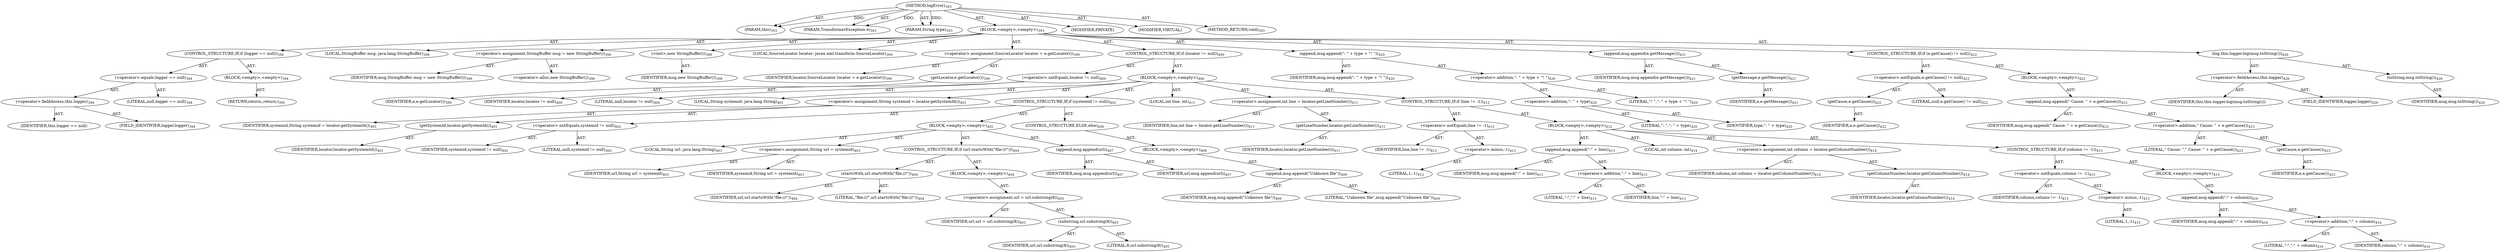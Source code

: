 digraph "logError" {  
"111669149713" [label = <(METHOD,logError)<SUB>393</SUB>> ]
"115964117028" [label = <(PARAM,this)<SUB>393</SUB>> ]
"115964117029" [label = <(PARAM,TransformerException e)<SUB>393</SUB>> ]
"115964117030" [label = <(PARAM,String type)<SUB>393</SUB>> ]
"25769803829" [label = <(BLOCK,&lt;empty&gt;,&lt;empty&gt;)<SUB>393</SUB>> ]
"47244640285" [label = <(CONTROL_STRUCTURE,IF,if (logger == null))<SUB>394</SUB>> ]
"30064771295" [label = <(&lt;operator&gt;.equals,logger == null)<SUB>394</SUB>> ]
"30064771296" [label = <(&lt;operator&gt;.fieldAccess,this.logger)<SUB>394</SUB>> ]
"68719476929" [label = <(IDENTIFIER,this,logger == null)> ]
"55834574906" [label = <(FIELD_IDENTIFIER,logger,logger)<SUB>394</SUB>> ]
"90194313251" [label = <(LITERAL,null,logger == null)<SUB>394</SUB>> ]
"25769803830" [label = <(BLOCK,&lt;empty&gt;,&lt;empty&gt;)<SUB>394</SUB>> ]
"146028888067" [label = <(RETURN,return;,return;)<SUB>395</SUB>> ]
"94489280538" [label = <(LOCAL,StringBuffer msg: java.lang.StringBuffer)<SUB>398</SUB>> ]
"30064771297" [label = <(&lt;operator&gt;.assignment,StringBuffer msg = new StringBuffer())<SUB>398</SUB>> ]
"68719476930" [label = <(IDENTIFIER,msg,StringBuffer msg = new StringBuffer())<SUB>398</SUB>> ]
"30064771298" [label = <(&lt;operator&gt;.alloc,new StringBuffer())<SUB>398</SUB>> ]
"30064771299" [label = <(&lt;init&gt;,new StringBuffer())<SUB>398</SUB>> ]
"68719476931" [label = <(IDENTIFIER,msg,new StringBuffer())<SUB>398</SUB>> ]
"94489280539" [label = <(LOCAL,SourceLocator locator: javax.xml.transform.SourceLocator)<SUB>399</SUB>> ]
"30064771300" [label = <(&lt;operator&gt;.assignment,SourceLocator locator = e.getLocator())<SUB>399</SUB>> ]
"68719476932" [label = <(IDENTIFIER,locator,SourceLocator locator = e.getLocator())<SUB>399</SUB>> ]
"30064771301" [label = <(getLocator,e.getLocator())<SUB>399</SUB>> ]
"68719476933" [label = <(IDENTIFIER,e,e.getLocator())<SUB>399</SUB>> ]
"47244640286" [label = <(CONTROL_STRUCTURE,IF,if (locator != null))<SUB>400</SUB>> ]
"30064771302" [label = <(&lt;operator&gt;.notEquals,locator != null)<SUB>400</SUB>> ]
"68719476934" [label = <(IDENTIFIER,locator,locator != null)<SUB>400</SUB>> ]
"90194313252" [label = <(LITERAL,null,locator != null)<SUB>400</SUB>> ]
"25769803831" [label = <(BLOCK,&lt;empty&gt;,&lt;empty&gt;)<SUB>400</SUB>> ]
"94489280540" [label = <(LOCAL,String systemid: java.lang.String)<SUB>401</SUB>> ]
"30064771303" [label = <(&lt;operator&gt;.assignment,String systemid = locator.getSystemId())<SUB>401</SUB>> ]
"68719476935" [label = <(IDENTIFIER,systemid,String systemid = locator.getSystemId())<SUB>401</SUB>> ]
"30064771304" [label = <(getSystemId,locator.getSystemId())<SUB>401</SUB>> ]
"68719476936" [label = <(IDENTIFIER,locator,locator.getSystemId())<SUB>401</SUB>> ]
"47244640287" [label = <(CONTROL_STRUCTURE,IF,if (systemid != null))<SUB>402</SUB>> ]
"30064771305" [label = <(&lt;operator&gt;.notEquals,systemid != null)<SUB>402</SUB>> ]
"68719476937" [label = <(IDENTIFIER,systemid,systemid != null)<SUB>402</SUB>> ]
"90194313253" [label = <(LITERAL,null,systemid != null)<SUB>402</SUB>> ]
"25769803832" [label = <(BLOCK,&lt;empty&gt;,&lt;empty&gt;)<SUB>402</SUB>> ]
"94489280541" [label = <(LOCAL,String url: java.lang.String)<SUB>403</SUB>> ]
"30064771306" [label = <(&lt;operator&gt;.assignment,String url = systemid)<SUB>403</SUB>> ]
"68719476938" [label = <(IDENTIFIER,url,String url = systemid)<SUB>403</SUB>> ]
"68719476939" [label = <(IDENTIFIER,systemid,String url = systemid)<SUB>403</SUB>> ]
"47244640288" [label = <(CONTROL_STRUCTURE,IF,if (url.startsWith(&quot;file:///&quot;)))<SUB>404</SUB>> ]
"30064771307" [label = <(startsWith,url.startsWith(&quot;file:///&quot;))<SUB>404</SUB>> ]
"68719476940" [label = <(IDENTIFIER,url,url.startsWith(&quot;file:///&quot;))<SUB>404</SUB>> ]
"90194313254" [label = <(LITERAL,&quot;file:///&quot;,url.startsWith(&quot;file:///&quot;))<SUB>404</SUB>> ]
"25769803833" [label = <(BLOCK,&lt;empty&gt;,&lt;empty&gt;)<SUB>404</SUB>> ]
"30064771308" [label = <(&lt;operator&gt;.assignment,url = url.substring(8))<SUB>405</SUB>> ]
"68719476941" [label = <(IDENTIFIER,url,url = url.substring(8))<SUB>405</SUB>> ]
"30064771309" [label = <(substring,url.substring(8))<SUB>405</SUB>> ]
"68719476942" [label = <(IDENTIFIER,url,url.substring(8))<SUB>405</SUB>> ]
"90194313255" [label = <(LITERAL,8,url.substring(8))<SUB>405</SUB>> ]
"30064771310" [label = <(append,msg.append(url))<SUB>407</SUB>> ]
"68719476943" [label = <(IDENTIFIER,msg,msg.append(url))<SUB>407</SUB>> ]
"68719476944" [label = <(IDENTIFIER,url,msg.append(url))<SUB>407</SUB>> ]
"47244640289" [label = <(CONTROL_STRUCTURE,ELSE,else)<SUB>408</SUB>> ]
"25769803834" [label = <(BLOCK,&lt;empty&gt;,&lt;empty&gt;)<SUB>408</SUB>> ]
"30064771311" [label = <(append,msg.append(&quot;Unknown file&quot;))<SUB>409</SUB>> ]
"68719476945" [label = <(IDENTIFIER,msg,msg.append(&quot;Unknown file&quot;))<SUB>409</SUB>> ]
"90194313256" [label = <(LITERAL,&quot;Unknown file&quot;,msg.append(&quot;Unknown file&quot;))<SUB>409</SUB>> ]
"94489280542" [label = <(LOCAL,int line: int)<SUB>411</SUB>> ]
"30064771312" [label = <(&lt;operator&gt;.assignment,int line = locator.getLineNumber())<SUB>411</SUB>> ]
"68719476946" [label = <(IDENTIFIER,line,int line = locator.getLineNumber())<SUB>411</SUB>> ]
"30064771313" [label = <(getLineNumber,locator.getLineNumber())<SUB>411</SUB>> ]
"68719476947" [label = <(IDENTIFIER,locator,locator.getLineNumber())<SUB>411</SUB>> ]
"47244640290" [label = <(CONTROL_STRUCTURE,IF,if (line != -1))<SUB>412</SUB>> ]
"30064771314" [label = <(&lt;operator&gt;.notEquals,line != -1)<SUB>412</SUB>> ]
"68719476948" [label = <(IDENTIFIER,line,line != -1)<SUB>412</SUB>> ]
"30064771315" [label = <(&lt;operator&gt;.minus,-1)<SUB>412</SUB>> ]
"90194313257" [label = <(LITERAL,1,-1)<SUB>412</SUB>> ]
"25769803835" [label = <(BLOCK,&lt;empty&gt;,&lt;empty&gt;)<SUB>412</SUB>> ]
"30064771316" [label = <(append,msg.append(&quot;:&quot; + line))<SUB>413</SUB>> ]
"68719476949" [label = <(IDENTIFIER,msg,msg.append(&quot;:&quot; + line))<SUB>413</SUB>> ]
"30064771317" [label = <(&lt;operator&gt;.addition,&quot;:&quot; + line)<SUB>413</SUB>> ]
"90194313258" [label = <(LITERAL,&quot;:&quot;,&quot;:&quot; + line)<SUB>413</SUB>> ]
"68719476950" [label = <(IDENTIFIER,line,&quot;:&quot; + line)<SUB>413</SUB>> ]
"94489280543" [label = <(LOCAL,int column: int)<SUB>414</SUB>> ]
"30064771318" [label = <(&lt;operator&gt;.assignment,int column = locator.getColumnNumber())<SUB>414</SUB>> ]
"68719476951" [label = <(IDENTIFIER,column,int column = locator.getColumnNumber())<SUB>414</SUB>> ]
"30064771319" [label = <(getColumnNumber,locator.getColumnNumber())<SUB>414</SUB>> ]
"68719476952" [label = <(IDENTIFIER,locator,locator.getColumnNumber())<SUB>414</SUB>> ]
"47244640291" [label = <(CONTROL_STRUCTURE,IF,if (column != -1))<SUB>415</SUB>> ]
"30064771320" [label = <(&lt;operator&gt;.notEquals,column != -1)<SUB>415</SUB>> ]
"68719476953" [label = <(IDENTIFIER,column,column != -1)<SUB>415</SUB>> ]
"30064771321" [label = <(&lt;operator&gt;.minus,-1)<SUB>415</SUB>> ]
"90194313259" [label = <(LITERAL,1,-1)<SUB>415</SUB>> ]
"25769803836" [label = <(BLOCK,&lt;empty&gt;,&lt;empty&gt;)<SUB>415</SUB>> ]
"30064771322" [label = <(append,msg.append(&quot;:&quot; + column))<SUB>416</SUB>> ]
"68719476954" [label = <(IDENTIFIER,msg,msg.append(&quot;:&quot; + column))<SUB>416</SUB>> ]
"30064771323" [label = <(&lt;operator&gt;.addition,&quot;:&quot; + column)<SUB>416</SUB>> ]
"90194313260" [label = <(LITERAL,&quot;:&quot;,&quot;:&quot; + column)<SUB>416</SUB>> ]
"68719476955" [label = <(IDENTIFIER,column,&quot;:&quot; + column)<SUB>416</SUB>> ]
"30064771324" [label = <(append,msg.append(&quot;: &quot; + type + &quot;! &quot;))<SUB>420</SUB>> ]
"68719476956" [label = <(IDENTIFIER,msg,msg.append(&quot;: &quot; + type + &quot;! &quot;))<SUB>420</SUB>> ]
"30064771325" [label = <(&lt;operator&gt;.addition,&quot;: &quot; + type + &quot;! &quot;)<SUB>420</SUB>> ]
"30064771326" [label = <(&lt;operator&gt;.addition,&quot;: &quot; + type)<SUB>420</SUB>> ]
"90194313261" [label = <(LITERAL,&quot;: &quot;,&quot;: &quot; + type)<SUB>420</SUB>> ]
"68719476957" [label = <(IDENTIFIER,type,&quot;: &quot; + type)<SUB>420</SUB>> ]
"90194313262" [label = <(LITERAL,&quot;! &quot;,&quot;: &quot; + type + &quot;! &quot;)<SUB>420</SUB>> ]
"30064771327" [label = <(append,msg.append(e.getMessage()))<SUB>421</SUB>> ]
"68719476958" [label = <(IDENTIFIER,msg,msg.append(e.getMessage()))<SUB>421</SUB>> ]
"30064771328" [label = <(getMessage,e.getMessage())<SUB>421</SUB>> ]
"68719476959" [label = <(IDENTIFIER,e,e.getMessage())<SUB>421</SUB>> ]
"47244640292" [label = <(CONTROL_STRUCTURE,IF,if (e.getCause() != null))<SUB>422</SUB>> ]
"30064771329" [label = <(&lt;operator&gt;.notEquals,e.getCause() != null)<SUB>422</SUB>> ]
"30064771330" [label = <(getCause,e.getCause())<SUB>422</SUB>> ]
"68719476960" [label = <(IDENTIFIER,e,e.getCause())<SUB>422</SUB>> ]
"90194313263" [label = <(LITERAL,null,e.getCause() != null)<SUB>422</SUB>> ]
"25769803837" [label = <(BLOCK,&lt;empty&gt;,&lt;empty&gt;)<SUB>422</SUB>> ]
"30064771331" [label = <(append,msg.append(&quot; Cause: &quot; + e.getCause()))<SUB>423</SUB>> ]
"68719476961" [label = <(IDENTIFIER,msg,msg.append(&quot; Cause: &quot; + e.getCause()))<SUB>423</SUB>> ]
"30064771332" [label = <(&lt;operator&gt;.addition,&quot; Cause: &quot; + e.getCause())<SUB>423</SUB>> ]
"90194313264" [label = <(LITERAL,&quot; Cause: &quot;,&quot; Cause: &quot; + e.getCause())<SUB>423</SUB>> ]
"30064771333" [label = <(getCause,e.getCause())<SUB>423</SUB>> ]
"68719476962" [label = <(IDENTIFIER,e,e.getCause())<SUB>423</SUB>> ]
"30064771334" [label = <(log,this.logger.log(msg.toString()))<SUB>426</SUB>> ]
"30064771335" [label = <(&lt;operator&gt;.fieldAccess,this.logger)<SUB>426</SUB>> ]
"68719476963" [label = <(IDENTIFIER,this,this.logger.log(msg.toString()))> ]
"55834574907" [label = <(FIELD_IDENTIFIER,logger,logger)<SUB>426</SUB>> ]
"30064771336" [label = <(toString,msg.toString())<SUB>426</SUB>> ]
"68719476964" [label = <(IDENTIFIER,msg,msg.toString())<SUB>426</SUB>> ]
"133143986222" [label = <(MODIFIER,PRIVATE)> ]
"133143986223" [label = <(MODIFIER,VIRTUAL)> ]
"128849018897" [label = <(METHOD_RETURN,void)<SUB>393</SUB>> ]
  "111669149713" -> "115964117028"  [ label = "AST: "] 
  "111669149713" -> "115964117029"  [ label = "AST: "] 
  "111669149713" -> "115964117030"  [ label = "AST: "] 
  "111669149713" -> "25769803829"  [ label = "AST: "] 
  "111669149713" -> "133143986222"  [ label = "AST: "] 
  "111669149713" -> "133143986223"  [ label = "AST: "] 
  "111669149713" -> "128849018897"  [ label = "AST: "] 
  "25769803829" -> "47244640285"  [ label = "AST: "] 
  "25769803829" -> "94489280538"  [ label = "AST: "] 
  "25769803829" -> "30064771297"  [ label = "AST: "] 
  "25769803829" -> "30064771299"  [ label = "AST: "] 
  "25769803829" -> "94489280539"  [ label = "AST: "] 
  "25769803829" -> "30064771300"  [ label = "AST: "] 
  "25769803829" -> "47244640286"  [ label = "AST: "] 
  "25769803829" -> "30064771324"  [ label = "AST: "] 
  "25769803829" -> "30064771327"  [ label = "AST: "] 
  "25769803829" -> "47244640292"  [ label = "AST: "] 
  "25769803829" -> "30064771334"  [ label = "AST: "] 
  "47244640285" -> "30064771295"  [ label = "AST: "] 
  "47244640285" -> "25769803830"  [ label = "AST: "] 
  "30064771295" -> "30064771296"  [ label = "AST: "] 
  "30064771295" -> "90194313251"  [ label = "AST: "] 
  "30064771296" -> "68719476929"  [ label = "AST: "] 
  "30064771296" -> "55834574906"  [ label = "AST: "] 
  "25769803830" -> "146028888067"  [ label = "AST: "] 
  "30064771297" -> "68719476930"  [ label = "AST: "] 
  "30064771297" -> "30064771298"  [ label = "AST: "] 
  "30064771299" -> "68719476931"  [ label = "AST: "] 
  "30064771300" -> "68719476932"  [ label = "AST: "] 
  "30064771300" -> "30064771301"  [ label = "AST: "] 
  "30064771301" -> "68719476933"  [ label = "AST: "] 
  "47244640286" -> "30064771302"  [ label = "AST: "] 
  "47244640286" -> "25769803831"  [ label = "AST: "] 
  "30064771302" -> "68719476934"  [ label = "AST: "] 
  "30064771302" -> "90194313252"  [ label = "AST: "] 
  "25769803831" -> "94489280540"  [ label = "AST: "] 
  "25769803831" -> "30064771303"  [ label = "AST: "] 
  "25769803831" -> "47244640287"  [ label = "AST: "] 
  "25769803831" -> "94489280542"  [ label = "AST: "] 
  "25769803831" -> "30064771312"  [ label = "AST: "] 
  "25769803831" -> "47244640290"  [ label = "AST: "] 
  "30064771303" -> "68719476935"  [ label = "AST: "] 
  "30064771303" -> "30064771304"  [ label = "AST: "] 
  "30064771304" -> "68719476936"  [ label = "AST: "] 
  "47244640287" -> "30064771305"  [ label = "AST: "] 
  "47244640287" -> "25769803832"  [ label = "AST: "] 
  "47244640287" -> "47244640289"  [ label = "AST: "] 
  "30064771305" -> "68719476937"  [ label = "AST: "] 
  "30064771305" -> "90194313253"  [ label = "AST: "] 
  "25769803832" -> "94489280541"  [ label = "AST: "] 
  "25769803832" -> "30064771306"  [ label = "AST: "] 
  "25769803832" -> "47244640288"  [ label = "AST: "] 
  "25769803832" -> "30064771310"  [ label = "AST: "] 
  "30064771306" -> "68719476938"  [ label = "AST: "] 
  "30064771306" -> "68719476939"  [ label = "AST: "] 
  "47244640288" -> "30064771307"  [ label = "AST: "] 
  "47244640288" -> "25769803833"  [ label = "AST: "] 
  "30064771307" -> "68719476940"  [ label = "AST: "] 
  "30064771307" -> "90194313254"  [ label = "AST: "] 
  "25769803833" -> "30064771308"  [ label = "AST: "] 
  "30064771308" -> "68719476941"  [ label = "AST: "] 
  "30064771308" -> "30064771309"  [ label = "AST: "] 
  "30064771309" -> "68719476942"  [ label = "AST: "] 
  "30064771309" -> "90194313255"  [ label = "AST: "] 
  "30064771310" -> "68719476943"  [ label = "AST: "] 
  "30064771310" -> "68719476944"  [ label = "AST: "] 
  "47244640289" -> "25769803834"  [ label = "AST: "] 
  "25769803834" -> "30064771311"  [ label = "AST: "] 
  "30064771311" -> "68719476945"  [ label = "AST: "] 
  "30064771311" -> "90194313256"  [ label = "AST: "] 
  "30064771312" -> "68719476946"  [ label = "AST: "] 
  "30064771312" -> "30064771313"  [ label = "AST: "] 
  "30064771313" -> "68719476947"  [ label = "AST: "] 
  "47244640290" -> "30064771314"  [ label = "AST: "] 
  "47244640290" -> "25769803835"  [ label = "AST: "] 
  "30064771314" -> "68719476948"  [ label = "AST: "] 
  "30064771314" -> "30064771315"  [ label = "AST: "] 
  "30064771315" -> "90194313257"  [ label = "AST: "] 
  "25769803835" -> "30064771316"  [ label = "AST: "] 
  "25769803835" -> "94489280543"  [ label = "AST: "] 
  "25769803835" -> "30064771318"  [ label = "AST: "] 
  "25769803835" -> "47244640291"  [ label = "AST: "] 
  "30064771316" -> "68719476949"  [ label = "AST: "] 
  "30064771316" -> "30064771317"  [ label = "AST: "] 
  "30064771317" -> "90194313258"  [ label = "AST: "] 
  "30064771317" -> "68719476950"  [ label = "AST: "] 
  "30064771318" -> "68719476951"  [ label = "AST: "] 
  "30064771318" -> "30064771319"  [ label = "AST: "] 
  "30064771319" -> "68719476952"  [ label = "AST: "] 
  "47244640291" -> "30064771320"  [ label = "AST: "] 
  "47244640291" -> "25769803836"  [ label = "AST: "] 
  "30064771320" -> "68719476953"  [ label = "AST: "] 
  "30064771320" -> "30064771321"  [ label = "AST: "] 
  "30064771321" -> "90194313259"  [ label = "AST: "] 
  "25769803836" -> "30064771322"  [ label = "AST: "] 
  "30064771322" -> "68719476954"  [ label = "AST: "] 
  "30064771322" -> "30064771323"  [ label = "AST: "] 
  "30064771323" -> "90194313260"  [ label = "AST: "] 
  "30064771323" -> "68719476955"  [ label = "AST: "] 
  "30064771324" -> "68719476956"  [ label = "AST: "] 
  "30064771324" -> "30064771325"  [ label = "AST: "] 
  "30064771325" -> "30064771326"  [ label = "AST: "] 
  "30064771325" -> "90194313262"  [ label = "AST: "] 
  "30064771326" -> "90194313261"  [ label = "AST: "] 
  "30064771326" -> "68719476957"  [ label = "AST: "] 
  "30064771327" -> "68719476958"  [ label = "AST: "] 
  "30064771327" -> "30064771328"  [ label = "AST: "] 
  "30064771328" -> "68719476959"  [ label = "AST: "] 
  "47244640292" -> "30064771329"  [ label = "AST: "] 
  "47244640292" -> "25769803837"  [ label = "AST: "] 
  "30064771329" -> "30064771330"  [ label = "AST: "] 
  "30064771329" -> "90194313263"  [ label = "AST: "] 
  "30064771330" -> "68719476960"  [ label = "AST: "] 
  "25769803837" -> "30064771331"  [ label = "AST: "] 
  "30064771331" -> "68719476961"  [ label = "AST: "] 
  "30064771331" -> "30064771332"  [ label = "AST: "] 
  "30064771332" -> "90194313264"  [ label = "AST: "] 
  "30064771332" -> "30064771333"  [ label = "AST: "] 
  "30064771333" -> "68719476962"  [ label = "AST: "] 
  "30064771334" -> "30064771335"  [ label = "AST: "] 
  "30064771334" -> "30064771336"  [ label = "AST: "] 
  "30064771335" -> "68719476963"  [ label = "AST: "] 
  "30064771335" -> "55834574907"  [ label = "AST: "] 
  "30064771336" -> "68719476964"  [ label = "AST: "] 
  "111669149713" -> "115964117028"  [ label = "DDG: "] 
  "111669149713" -> "115964117029"  [ label = "DDG: "] 
  "111669149713" -> "115964117030"  [ label = "DDG: "] 
}
